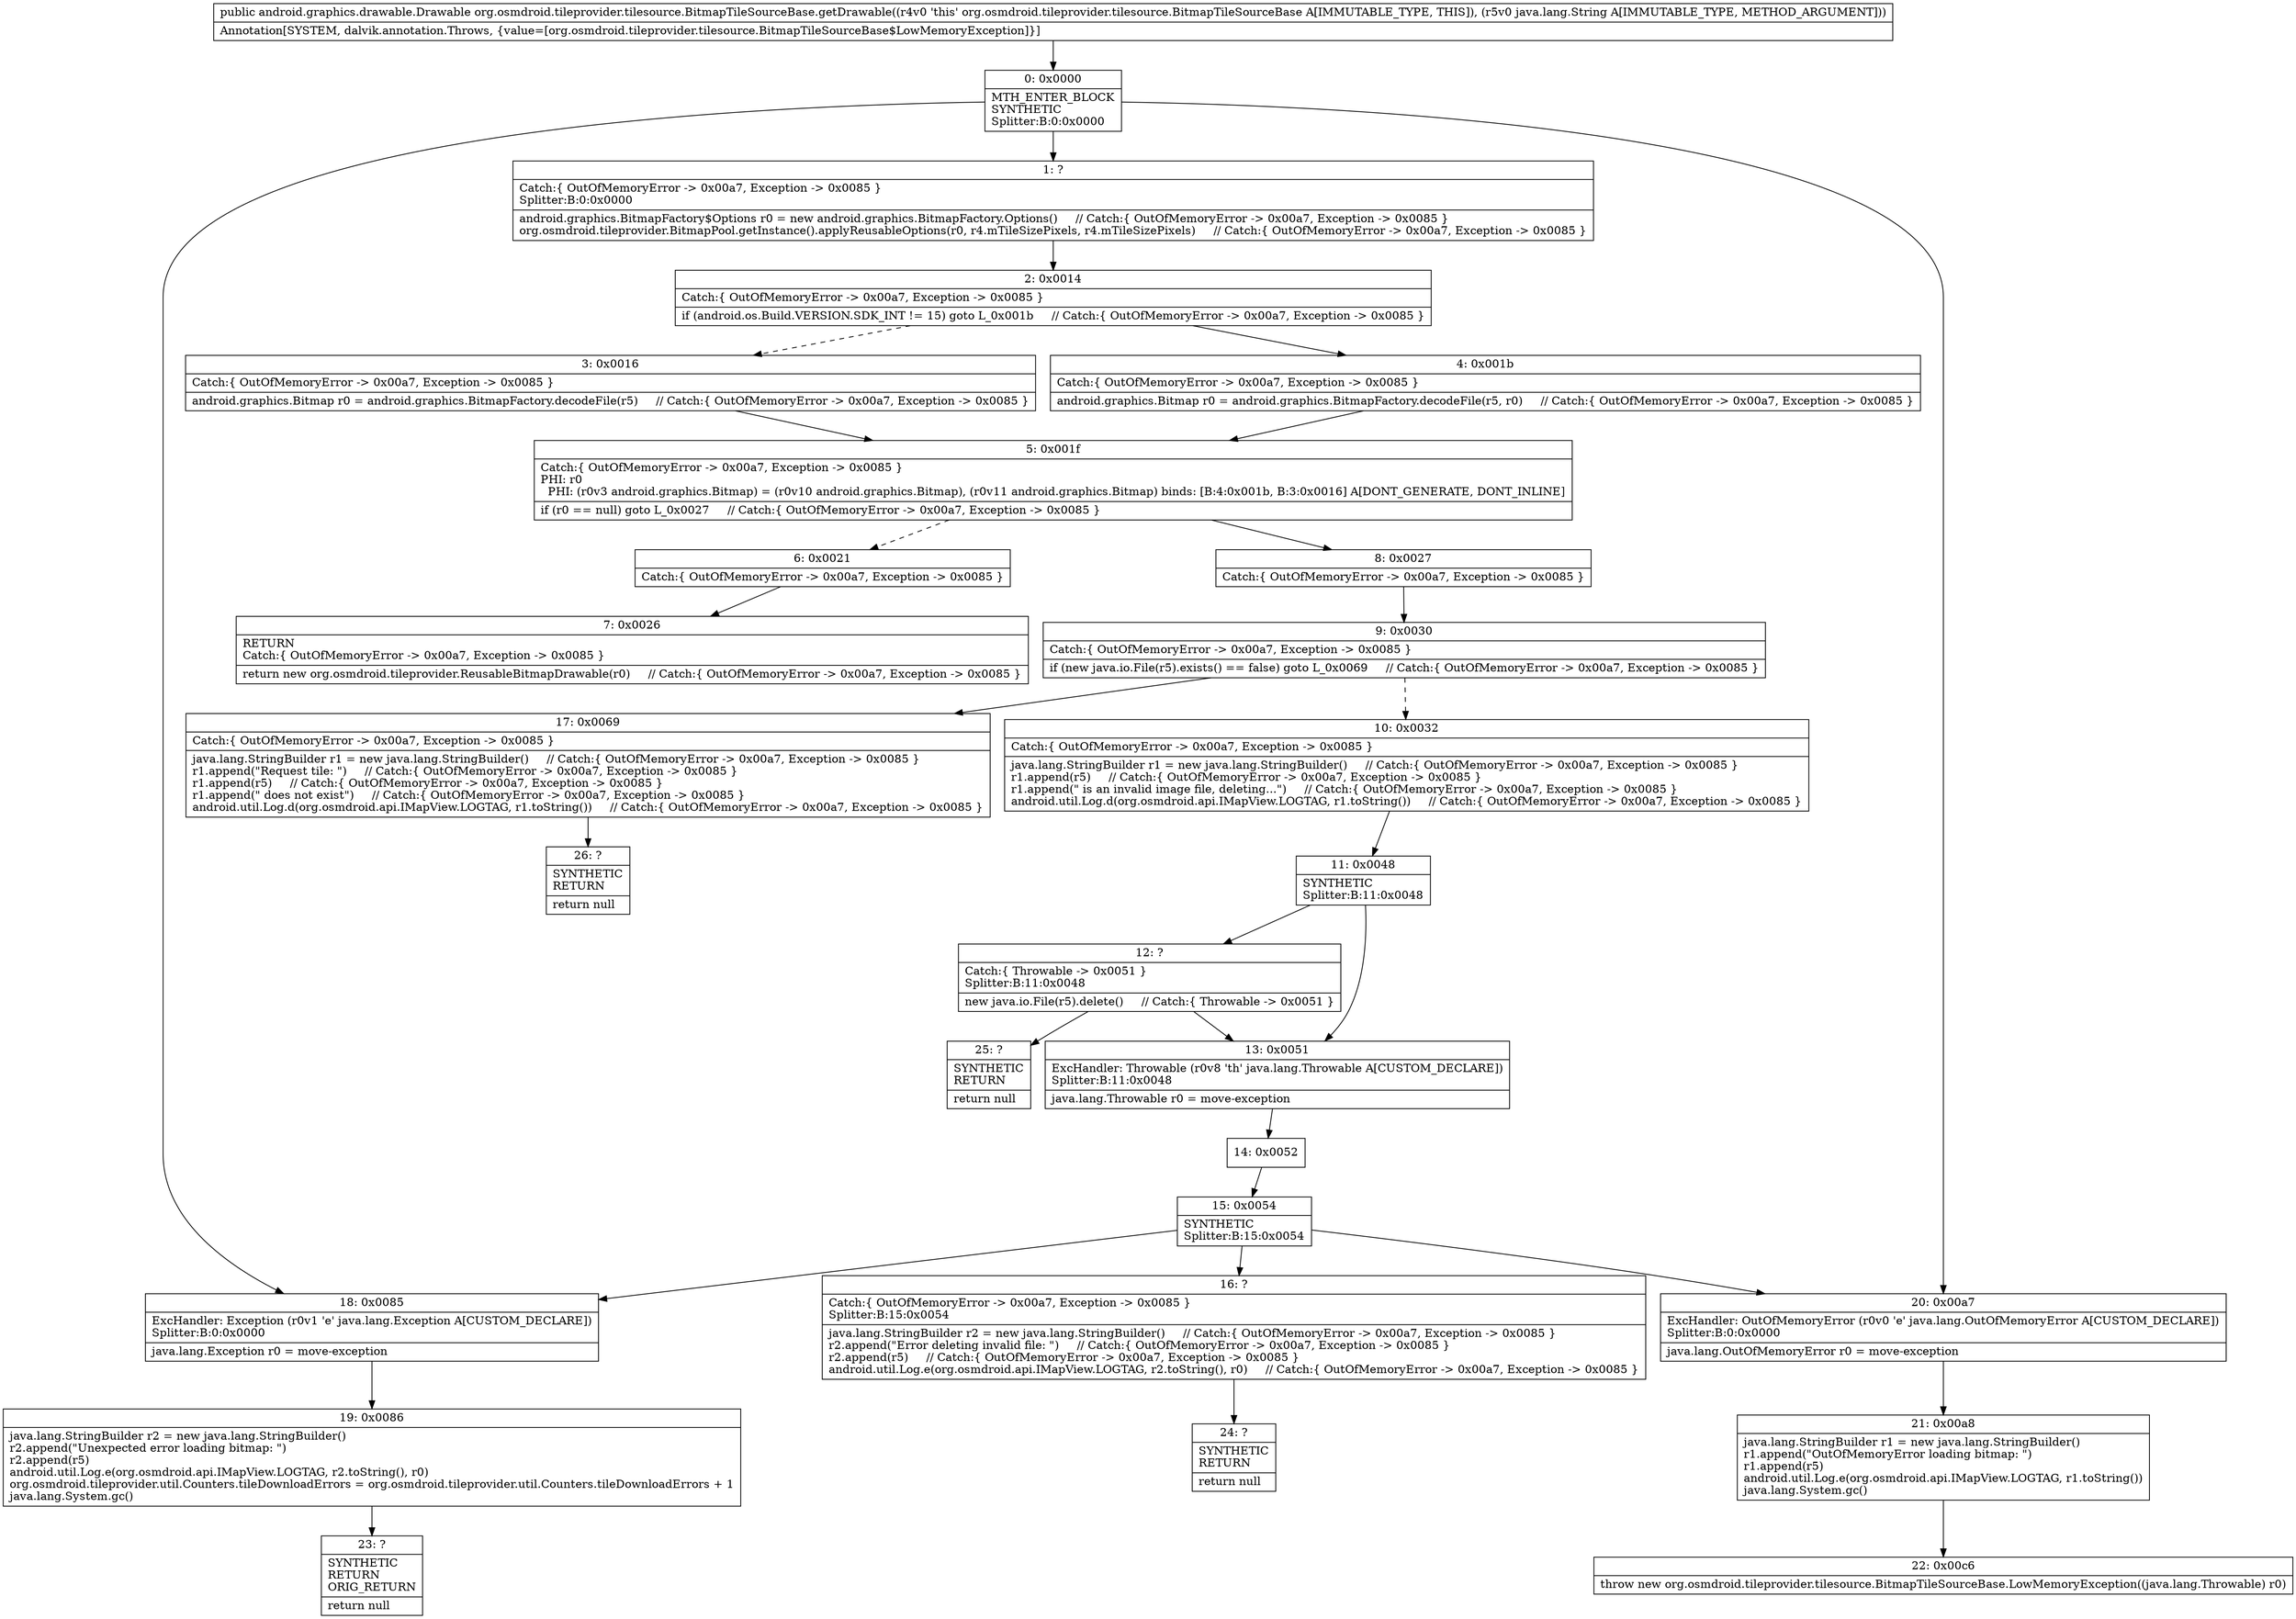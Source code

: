 digraph "CFG fororg.osmdroid.tileprovider.tilesource.BitmapTileSourceBase.getDrawable(Ljava\/lang\/String;)Landroid\/graphics\/drawable\/Drawable;" {
Node_0 [shape=record,label="{0\:\ 0x0000|MTH_ENTER_BLOCK\lSYNTHETIC\lSplitter:B:0:0x0000\l}"];
Node_1 [shape=record,label="{1\:\ ?|Catch:\{ OutOfMemoryError \-\> 0x00a7, Exception \-\> 0x0085 \}\lSplitter:B:0:0x0000\l|android.graphics.BitmapFactory$Options r0 = new android.graphics.BitmapFactory.Options()     \/\/ Catch:\{ OutOfMemoryError \-\> 0x00a7, Exception \-\> 0x0085 \}\lorg.osmdroid.tileprovider.BitmapPool.getInstance().applyReusableOptions(r0, r4.mTileSizePixels, r4.mTileSizePixels)     \/\/ Catch:\{ OutOfMemoryError \-\> 0x00a7, Exception \-\> 0x0085 \}\l}"];
Node_2 [shape=record,label="{2\:\ 0x0014|Catch:\{ OutOfMemoryError \-\> 0x00a7, Exception \-\> 0x0085 \}\l|if (android.os.Build.VERSION.SDK_INT != 15) goto L_0x001b     \/\/ Catch:\{ OutOfMemoryError \-\> 0x00a7, Exception \-\> 0x0085 \}\l}"];
Node_3 [shape=record,label="{3\:\ 0x0016|Catch:\{ OutOfMemoryError \-\> 0x00a7, Exception \-\> 0x0085 \}\l|android.graphics.Bitmap r0 = android.graphics.BitmapFactory.decodeFile(r5)     \/\/ Catch:\{ OutOfMemoryError \-\> 0x00a7, Exception \-\> 0x0085 \}\l}"];
Node_4 [shape=record,label="{4\:\ 0x001b|Catch:\{ OutOfMemoryError \-\> 0x00a7, Exception \-\> 0x0085 \}\l|android.graphics.Bitmap r0 = android.graphics.BitmapFactory.decodeFile(r5, r0)     \/\/ Catch:\{ OutOfMemoryError \-\> 0x00a7, Exception \-\> 0x0085 \}\l}"];
Node_5 [shape=record,label="{5\:\ 0x001f|Catch:\{ OutOfMemoryError \-\> 0x00a7, Exception \-\> 0x0085 \}\lPHI: r0 \l  PHI: (r0v3 android.graphics.Bitmap) = (r0v10 android.graphics.Bitmap), (r0v11 android.graphics.Bitmap) binds: [B:4:0x001b, B:3:0x0016] A[DONT_GENERATE, DONT_INLINE]\l|if (r0 == null) goto L_0x0027     \/\/ Catch:\{ OutOfMemoryError \-\> 0x00a7, Exception \-\> 0x0085 \}\l}"];
Node_6 [shape=record,label="{6\:\ 0x0021|Catch:\{ OutOfMemoryError \-\> 0x00a7, Exception \-\> 0x0085 \}\l}"];
Node_7 [shape=record,label="{7\:\ 0x0026|RETURN\lCatch:\{ OutOfMemoryError \-\> 0x00a7, Exception \-\> 0x0085 \}\l|return new org.osmdroid.tileprovider.ReusableBitmapDrawable(r0)     \/\/ Catch:\{ OutOfMemoryError \-\> 0x00a7, Exception \-\> 0x0085 \}\l}"];
Node_8 [shape=record,label="{8\:\ 0x0027|Catch:\{ OutOfMemoryError \-\> 0x00a7, Exception \-\> 0x0085 \}\l}"];
Node_9 [shape=record,label="{9\:\ 0x0030|Catch:\{ OutOfMemoryError \-\> 0x00a7, Exception \-\> 0x0085 \}\l|if (new java.io.File(r5).exists() == false) goto L_0x0069     \/\/ Catch:\{ OutOfMemoryError \-\> 0x00a7, Exception \-\> 0x0085 \}\l}"];
Node_10 [shape=record,label="{10\:\ 0x0032|Catch:\{ OutOfMemoryError \-\> 0x00a7, Exception \-\> 0x0085 \}\l|java.lang.StringBuilder r1 = new java.lang.StringBuilder()     \/\/ Catch:\{ OutOfMemoryError \-\> 0x00a7, Exception \-\> 0x0085 \}\lr1.append(r5)     \/\/ Catch:\{ OutOfMemoryError \-\> 0x00a7, Exception \-\> 0x0085 \}\lr1.append(\" is an invalid image file, deleting...\")     \/\/ Catch:\{ OutOfMemoryError \-\> 0x00a7, Exception \-\> 0x0085 \}\landroid.util.Log.d(org.osmdroid.api.IMapView.LOGTAG, r1.toString())     \/\/ Catch:\{ OutOfMemoryError \-\> 0x00a7, Exception \-\> 0x0085 \}\l}"];
Node_11 [shape=record,label="{11\:\ 0x0048|SYNTHETIC\lSplitter:B:11:0x0048\l}"];
Node_12 [shape=record,label="{12\:\ ?|Catch:\{ Throwable \-\> 0x0051 \}\lSplitter:B:11:0x0048\l|new java.io.File(r5).delete()     \/\/ Catch:\{ Throwable \-\> 0x0051 \}\l}"];
Node_13 [shape=record,label="{13\:\ 0x0051|ExcHandler: Throwable (r0v8 'th' java.lang.Throwable A[CUSTOM_DECLARE])\lSplitter:B:11:0x0048\l|java.lang.Throwable r0 = move\-exception\l}"];
Node_14 [shape=record,label="{14\:\ 0x0052}"];
Node_15 [shape=record,label="{15\:\ 0x0054|SYNTHETIC\lSplitter:B:15:0x0054\l}"];
Node_16 [shape=record,label="{16\:\ ?|Catch:\{ OutOfMemoryError \-\> 0x00a7, Exception \-\> 0x0085 \}\lSplitter:B:15:0x0054\l|java.lang.StringBuilder r2 = new java.lang.StringBuilder()     \/\/ Catch:\{ OutOfMemoryError \-\> 0x00a7, Exception \-\> 0x0085 \}\lr2.append(\"Error deleting invalid file: \")     \/\/ Catch:\{ OutOfMemoryError \-\> 0x00a7, Exception \-\> 0x0085 \}\lr2.append(r5)     \/\/ Catch:\{ OutOfMemoryError \-\> 0x00a7, Exception \-\> 0x0085 \}\landroid.util.Log.e(org.osmdroid.api.IMapView.LOGTAG, r2.toString(), r0)     \/\/ Catch:\{ OutOfMemoryError \-\> 0x00a7, Exception \-\> 0x0085 \}\l}"];
Node_17 [shape=record,label="{17\:\ 0x0069|Catch:\{ OutOfMemoryError \-\> 0x00a7, Exception \-\> 0x0085 \}\l|java.lang.StringBuilder r1 = new java.lang.StringBuilder()     \/\/ Catch:\{ OutOfMemoryError \-\> 0x00a7, Exception \-\> 0x0085 \}\lr1.append(\"Request tile: \")     \/\/ Catch:\{ OutOfMemoryError \-\> 0x00a7, Exception \-\> 0x0085 \}\lr1.append(r5)     \/\/ Catch:\{ OutOfMemoryError \-\> 0x00a7, Exception \-\> 0x0085 \}\lr1.append(\" does not exist\")     \/\/ Catch:\{ OutOfMemoryError \-\> 0x00a7, Exception \-\> 0x0085 \}\landroid.util.Log.d(org.osmdroid.api.IMapView.LOGTAG, r1.toString())     \/\/ Catch:\{ OutOfMemoryError \-\> 0x00a7, Exception \-\> 0x0085 \}\l}"];
Node_18 [shape=record,label="{18\:\ 0x0085|ExcHandler: Exception (r0v1 'e' java.lang.Exception A[CUSTOM_DECLARE])\lSplitter:B:0:0x0000\l|java.lang.Exception r0 = move\-exception\l}"];
Node_19 [shape=record,label="{19\:\ 0x0086|java.lang.StringBuilder r2 = new java.lang.StringBuilder()\lr2.append(\"Unexpected error loading bitmap: \")\lr2.append(r5)\landroid.util.Log.e(org.osmdroid.api.IMapView.LOGTAG, r2.toString(), r0)\lorg.osmdroid.tileprovider.util.Counters.tileDownloadErrors = org.osmdroid.tileprovider.util.Counters.tileDownloadErrors + 1\ljava.lang.System.gc()\l}"];
Node_20 [shape=record,label="{20\:\ 0x00a7|ExcHandler: OutOfMemoryError (r0v0 'e' java.lang.OutOfMemoryError A[CUSTOM_DECLARE])\lSplitter:B:0:0x0000\l|java.lang.OutOfMemoryError r0 = move\-exception\l}"];
Node_21 [shape=record,label="{21\:\ 0x00a8|java.lang.StringBuilder r1 = new java.lang.StringBuilder()\lr1.append(\"OutOfMemoryError loading bitmap: \")\lr1.append(r5)\landroid.util.Log.e(org.osmdroid.api.IMapView.LOGTAG, r1.toString())\ljava.lang.System.gc()\l}"];
Node_22 [shape=record,label="{22\:\ 0x00c6|throw new org.osmdroid.tileprovider.tilesource.BitmapTileSourceBase.LowMemoryException((java.lang.Throwable) r0)\l}"];
Node_23 [shape=record,label="{23\:\ ?|SYNTHETIC\lRETURN\lORIG_RETURN\l|return null\l}"];
Node_24 [shape=record,label="{24\:\ ?|SYNTHETIC\lRETURN\l|return null\l}"];
Node_25 [shape=record,label="{25\:\ ?|SYNTHETIC\lRETURN\l|return null\l}"];
Node_26 [shape=record,label="{26\:\ ?|SYNTHETIC\lRETURN\l|return null\l}"];
MethodNode[shape=record,label="{public android.graphics.drawable.Drawable org.osmdroid.tileprovider.tilesource.BitmapTileSourceBase.getDrawable((r4v0 'this' org.osmdroid.tileprovider.tilesource.BitmapTileSourceBase A[IMMUTABLE_TYPE, THIS]), (r5v0 java.lang.String A[IMMUTABLE_TYPE, METHOD_ARGUMENT]))  | Annotation[SYSTEM, dalvik.annotation.Throws, \{value=[org.osmdroid.tileprovider.tilesource.BitmapTileSourceBase$LowMemoryException]\}]\l}"];
MethodNode -> Node_0;
Node_0 -> Node_1;
Node_0 -> Node_20;
Node_0 -> Node_18;
Node_1 -> Node_2;
Node_2 -> Node_3[style=dashed];
Node_2 -> Node_4;
Node_3 -> Node_5;
Node_4 -> Node_5;
Node_5 -> Node_6[style=dashed];
Node_5 -> Node_8;
Node_6 -> Node_7;
Node_8 -> Node_9;
Node_9 -> Node_10[style=dashed];
Node_9 -> Node_17;
Node_10 -> Node_11;
Node_11 -> Node_12;
Node_11 -> Node_13;
Node_12 -> Node_13;
Node_12 -> Node_25;
Node_13 -> Node_14;
Node_14 -> Node_15;
Node_15 -> Node_16;
Node_15 -> Node_20;
Node_15 -> Node_18;
Node_16 -> Node_24;
Node_17 -> Node_26;
Node_18 -> Node_19;
Node_19 -> Node_23;
Node_20 -> Node_21;
Node_21 -> Node_22;
}

